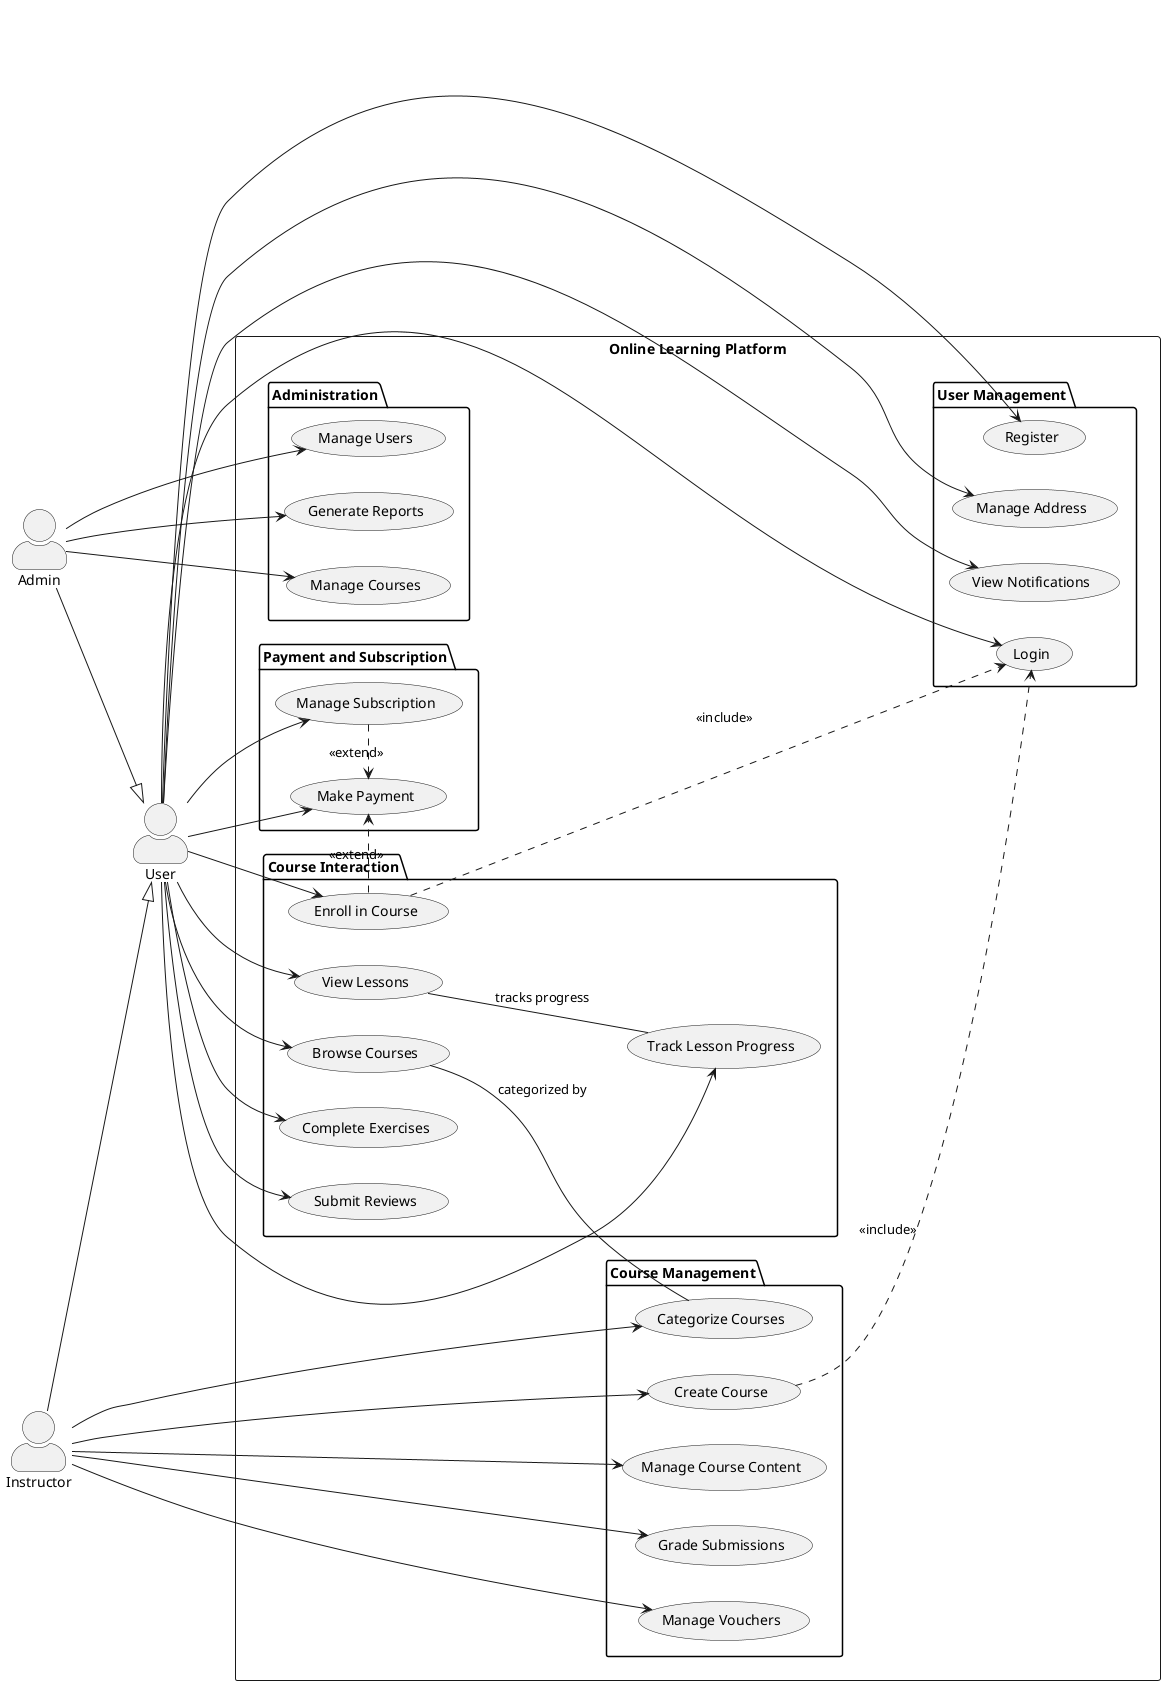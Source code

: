 @startuml

' Set page orientation to landscape
skinparam pageOrientation landscape

' Set page size to A4
skinparam pageFormat A4

left to right direction
skinparam actorStyle awesome

' Actors
actor "User" as user
actor "Instructor" as instructor
actor "Admin" as admin

' Actor inheritance
instructor --|> user
admin --|> user

' System boundary
rectangle "Online Learning Platform" {
  ' User use cases
  package "User Management" {
    usecase "Register" as UC1
    usecase "Login" as UC2
    usecase "Manage Address" as UC16
    usecase "View Notifications" as UC17
  }

  package "Course Interaction" {
    usecase "Browse Courses" as UC3
    usecase "Enroll in Course" as UC4
    usecase "View Lessons" as UC5
    usecase "Complete Exercises" as UC6
    usecase "Submit Reviews" as UC7
    usecase "Track Lesson Progress" as UC20
  }

  package "Payment and Subscription" {
    usecase "Make Payment" as UC8
    usecase "Manage Subscription" as UC9
  }

  ' Instructor use cases
  package "Course Management" {
    usecase "Create Course" as UC10
    usecase "Manage Course Content" as UC11
    usecase "Grade Submissions" as UC12
    usecase "Manage Vouchers" as UC18
    usecase "Categorize Courses" as UC19
  }

  ' Admin use cases
  package "Administration" {
    usecase "Manage Users" as UC13
    usecase "Manage Courses" as UC14
    usecase "Generate Reports" as UC15
  }
}

' User relationships
user --> UC1
user --> UC2
user --> UC3
user --> UC4
user --> UC5
user --> UC6
user --> UC7
user --> UC8
user --> UC9
user --> UC16
user --> UC17
user --> UC20

' Instructor relationships
instructor --> UC10
instructor --> UC11
instructor --> UC12
instructor --> UC18
instructor --> UC19

' Admin relationships
admin --> UC13
admin --> UC14
admin --> UC15

' Extensions and inclusions
UC4 .> UC8 : <<extend>>
UC9 .> UC8 : <<extend>>
UC4 ..> UC2 : <<include>>
UC10 ..> UC2 : <<include>>

' Additional relationships
UC3 -- UC19 : categorized by
UC5 -- UC20 : tracks progress

@enduml
